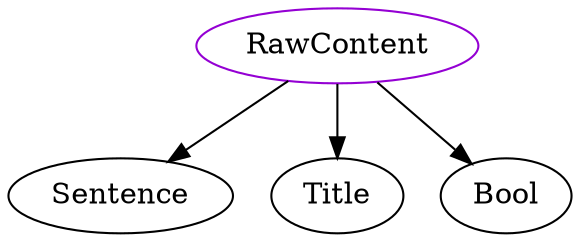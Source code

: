 digraph rawcontent{
RawContent -> Sentence;
RawContent -> Title;
RawContent -> Bool;
RawContent	[shape=oval, color=darkviolet, label="RawContent"];
}
